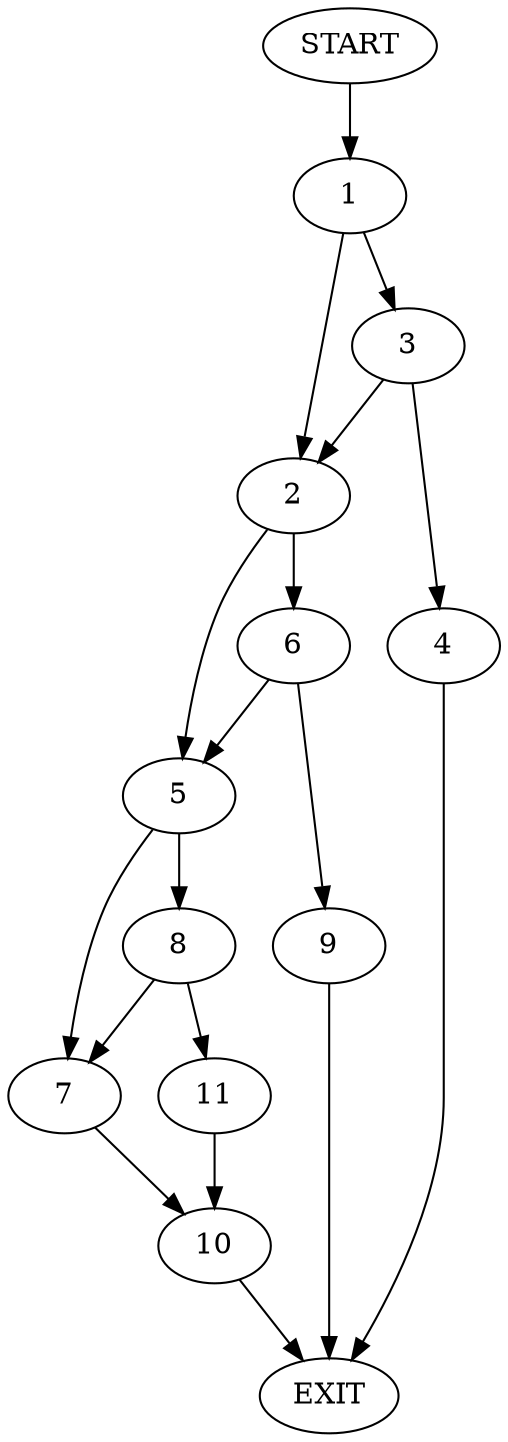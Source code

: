 digraph {
0 [label="START"]
12 [label="EXIT"]
0 -> 1
1 -> 2
1 -> 3
3 -> 2
3 -> 4
2 -> 5
2 -> 6
4 -> 12
5 -> 7
5 -> 8
6 -> 5
6 -> 9
9 -> 12
7 -> 10
8 -> 7
8 -> 11
11 -> 10
10 -> 12
}
